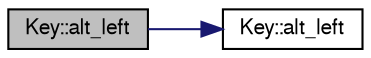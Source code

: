 digraph "Key::alt_left"
{
  bgcolor="transparent";
  edge [fontname="FreeSans",fontsize="10",labelfontname="FreeSans",labelfontsize="10"];
  node [fontname="FreeSans",fontsize="10",shape=record];
  rankdir="LR";
  Node1 [label="Key::alt_left",height=0.2,width=0.4,color="black", fillcolor="grey75", style="filled" fontcolor="black"];
  Node1 -> Node2 [color="midnightblue",fontsize="10",style="solid",fontname="FreeSans"];
  Node2 [label="Key::alt_left",height=0.2,width=0.4,color="black",URL="$classKey.html#a8d41de9c5f54ed629bfd7a7f4742fbbc"];
}
